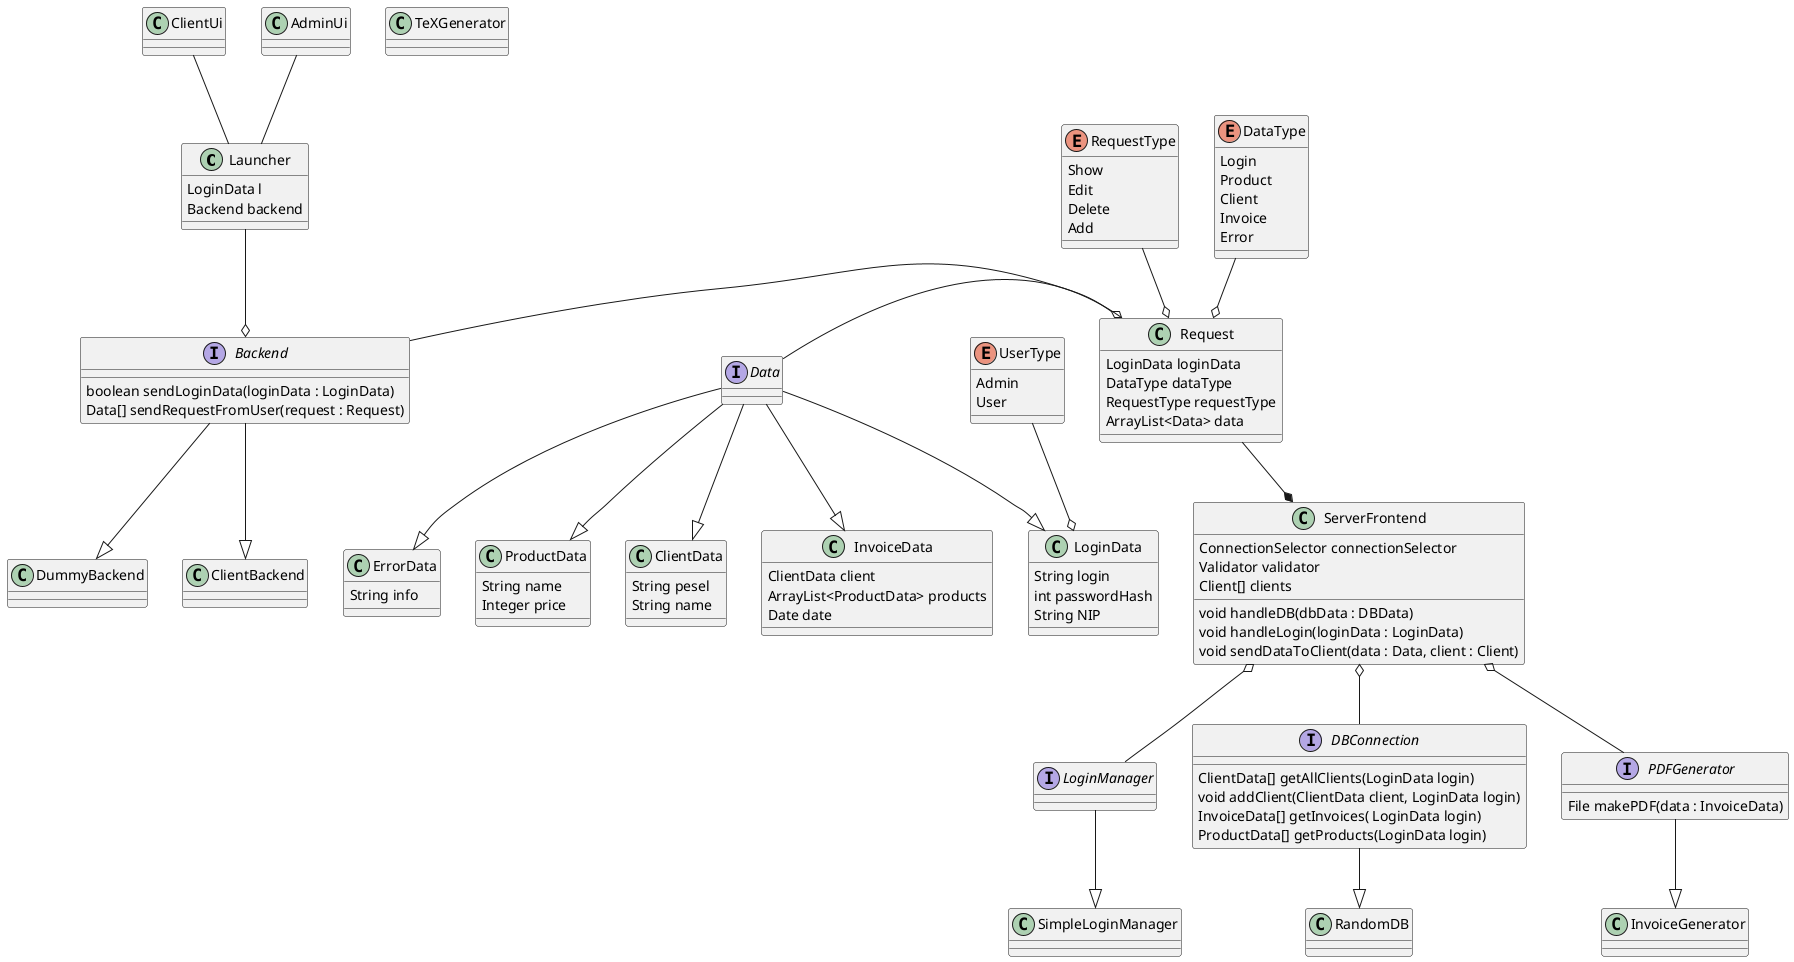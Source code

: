 @startuml
class Launcher
class AdminUi
class ClientUi
interface Backend
class DummyBackend
class ClientBackend

Launcher : LoginData l
Launcher : Backend backend
Backend --|> DummyBackend
Backend --|> ClientBackend

Launcher --o Backend
Launcher -up- AdminUi
Launcher -up- ClientUi


interface Data
class ProductData
class ClientData
class InvoiceData
class LoginData
class ErrorData
class Request
enum DataType
enum UserType
enum RequestType

class ServerFrontend
interface LoginManager
class SimpleLoginManager
interface DBConnection
class RandomDB
interface PDFGenerator
class TeXGenerator

RequestType : Show
RequestType : Edit
RequestType : Delete
RequestType : Add

UserType : Admin
UserType : User

DataType : Login
DataType : Product
DataType : Client
DataType : Invoice
DataType : Error


Request : LoginData loginData
Request : DataType dataType
Request : RequestType requestType
Request : ArrayList<Data> data

LoginData : String login
LoginData : int passwordHash
LoginData : String NIP

InvoiceData : ClientData client
InvoiceData : ArrayList<ProductData> products
InvoiceData : Date date

ClientData : String pesel
ClientData : String name

ProductData : String name
ProductData : Integer price

ErrorData : String info


Backend : boolean sendLoginData(loginData : LoginData)
Backend : Data[] sendRequestFromUser(request : Request)

ServerFrontend : ConnectionSelector connectionSelector
ServerFrontend : Validator validator
ServerFrontend : Client[] clients
ServerFrontend : void handleDB(dbData : DBData)
ServerFrontend : void handleLogin(loginData : LoginData)
ServerFrontend : void sendDataToClient(data : Data, client : Client)

PDFGenerator : File makePDF(data : InvoiceData)

DBConnection : ClientData[] getAllClients(LoginData login)
DBConnection : void addClient(ClientData client, LoginData login)
DBConnection : InvoiceData[] getInvoices( LoginData login)
DBConnection : ProductData[] getProducts(LoginData login)

Request --* ServerFrontend
Request -left- Backend

RequestType --o Request

DataType --o Request
Data -right-o Request
Data --|> ProductData
Data --|> ClientData
Data --|> InvoiceData
Data --|> LoginData
UserType --o LoginData
Data --|> ErrorData

ServerFrontend o-- LoginManager
LoginManager -down-|> SimpleLoginManager

ServerFrontend o-- DBConnection
DBConnection -down-|> RandomDB

ServerFrontend o-- PDFGenerator
PDFGenerator -down-|> InvoiceGenerator
@enduml
